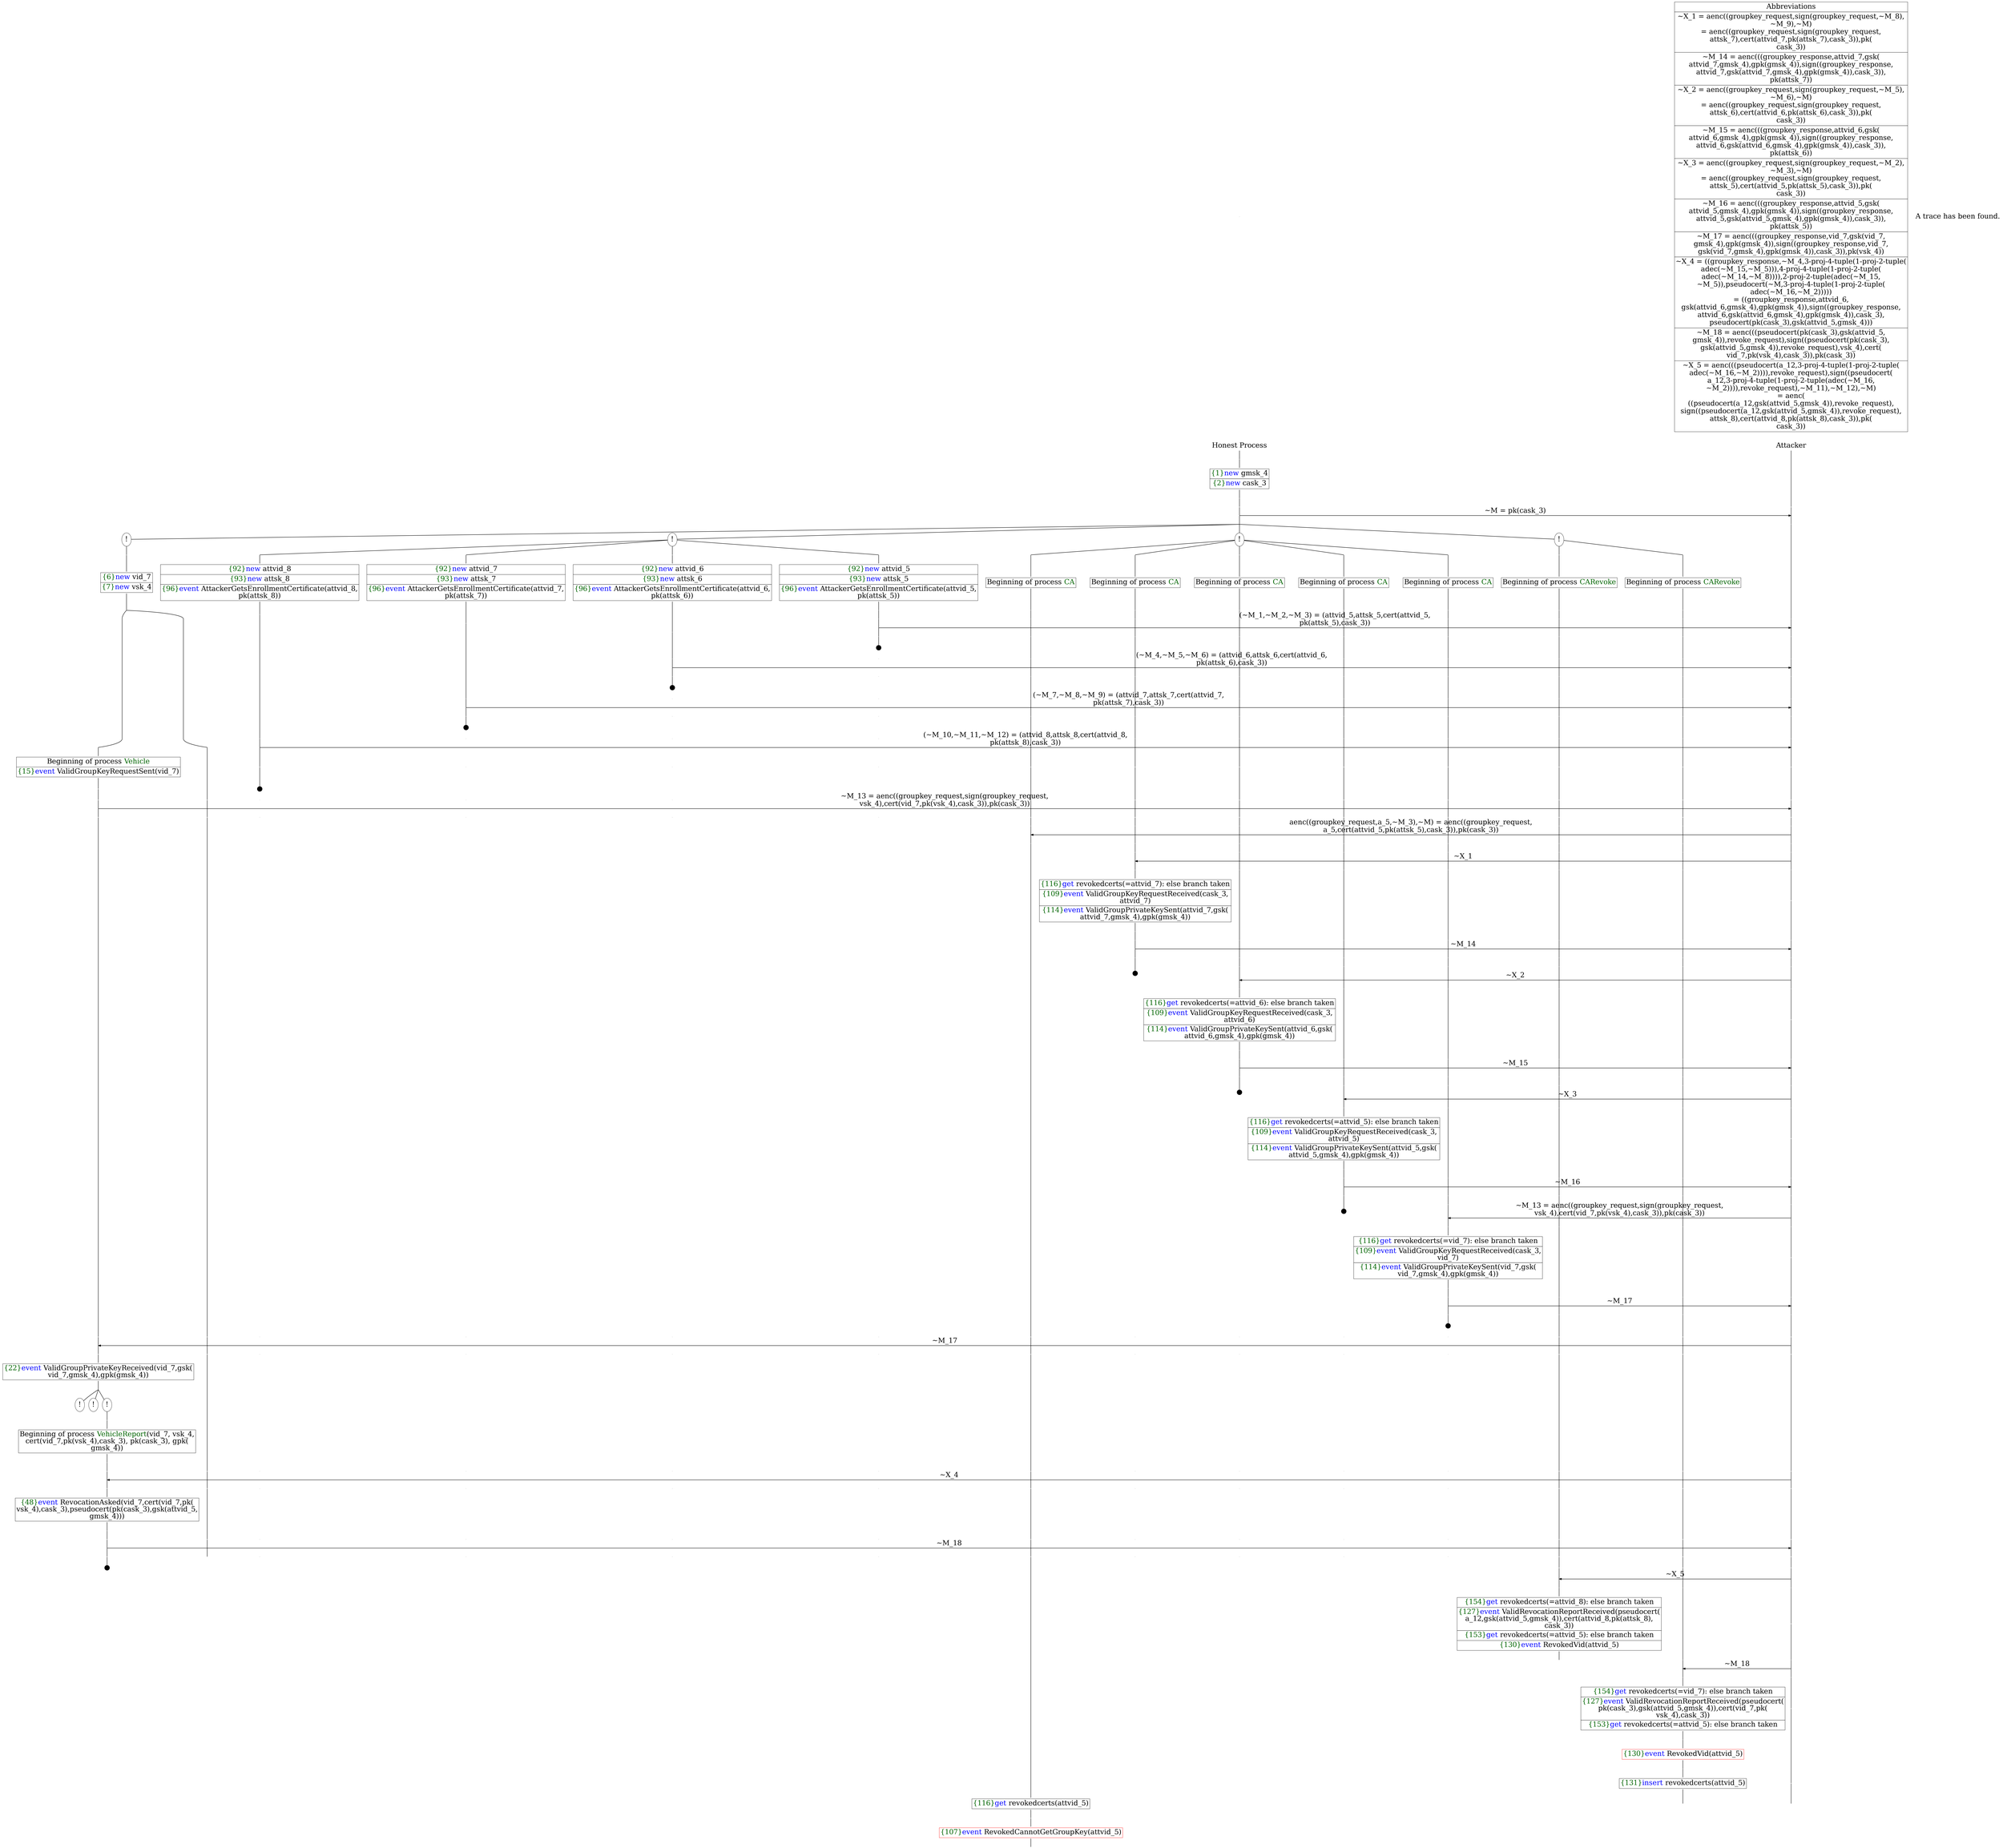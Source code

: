 digraph {
graph [ordering = out]
edge [arrowhead = none, penwidth = 1.6, fontsize = 30]
node [shape = point, width = 0, height = 0, fontsize = 30]
Trace<br/>
[label = <A trace has been found.<br/>
>, shape = plaintext]
P0__0 [label = "Honest Process", shape = plaintext]
P__0 [label = "Attacker", shape = plaintext]
Trace -> P0__0 [label = "", style = invisible, weight = 100]{rank = same; P0__0 P__0}
P0__0 -> P0__1 [label = <>, weight = 100]
P0__1 -> P0__2 [label = <>, weight = 100]
P0__2 [shape = plaintext, label = <<TABLE BORDER="0" CELLBORDER="1" CELLSPACING="0" CELLPADDING="4"> <TR><TD><FONT COLOR="darkgreen">{1}</FONT><FONT COLOR="blue">new </FONT>gmsk_4</TD></TR><TR><TD><FONT COLOR="darkgreen">{2}</FONT><FONT COLOR="blue">new </FONT>cask_3</TD></TR></TABLE>>]
P0__2 -> P0__3 [label = <>, weight = 100]
P0__3 -> P0__4 [label = <>, weight = 100]
P__0 -> P__1 [label = <>, weight = 100]
{rank = same; P__1 P0__4}
P0__4 -> P0__5 [label = <>, weight = 100]
P__1 -> P__2 [label = <>, weight = 100]
{rank = same; P__2 P0__5}
P0__5 -> P__2 [label = <~M = pk(cask_3)>, arrowhead = normal]
P0__5 -> P0__6 [label = <>, weight = 100]
P__2 -> P__3 [label = <>, weight = 100]
{rank = same; P__3 P0__6}
/*RPar */
P0__6 -> P0_3__6 [label = <>]
P0__6 -> P0_2__6 [label = <>]
P0__6 -> P0_1__6 [label = <>]
P0__6 -> P0_0__6 [label = <>]
P0__6 [label = "", fixedsize = false, width = 0, height = 0, shape = none]
{rank = same; P0_0__6 P0_1__6 P0_2__6 P0_3__6}
P0_0__6 [label = "!", shape = ellipse]
{rank = same; P0_0_1__6 P0_0_0__6}
P0_0_1__6 [label = "", fixedsize = false, width = 0, height = 0, shape = none]
P0_0__6 -> P0_0_1__6 [label = <>]
P0_0_0__6 [label = "", fixedsize = false, width = 0, height = 0, shape = none]
P0_0__6 -> P0_0_0__6 [label = <>]
P0_0_0__6 -> P0_0_0__7 [label = <>, weight = 100]
P0_0_0__7 [shape = plaintext, label = <<TABLE BORDER="0" CELLBORDER="1" CELLSPACING="0" CELLPADDING="4"> <TR><TD>Beginning of process <FONT COLOR="darkgreen">CARevoke</FONT></TD></TR></TABLE>>]
P0_0_0__7 -> P0_0_0__8 [label = <>, weight = 100]
P0_0_1__6 -> P0_0_1__7 [label = <>, weight = 100]
P0_0_1__7 [shape = plaintext, label = <<TABLE BORDER="0" CELLBORDER="1" CELLSPACING="0" CELLPADDING="4"> <TR><TD>Beginning of process <FONT COLOR="darkgreen">CARevoke</FONT></TD></TR></TABLE>>]
P0_0_1__7 -> P0_0_1__8 [label = <>, weight = 100]
P0_1__6 [label = "!", shape = ellipse]
{rank = same; P0_1_4__6 P0_1_3__6 P0_1_2__6 P0_1_1__6 P0_1_0__6}
P0_1_4__6 [label = "", fixedsize = false, width = 0, height = 0, shape = none]
P0_1__6 -> P0_1_4__6 [label = <>]
P0_1_3__6 [label = "", fixedsize = false, width = 0, height = 0, shape = none]
P0_1__6 -> P0_1_3__6 [label = <>]
P0_1_2__6 [label = "", fixedsize = false, width = 0, height = 0, shape = none]
P0_1__6 -> P0_1_2__6 [label = <>]
P0_1_1__6 [label = "", fixedsize = false, width = 0, height = 0, shape = none]
P0_1__6 -> P0_1_1__6 [label = <>]
P0_1_0__6 [label = "", fixedsize = false, width = 0, height = 0, shape = none]
P0_1__6 -> P0_1_0__6 [label = <>]
P0_1_0__6 -> P0_1_0__7 [label = <>, weight = 100]
P0_1_0__7 [shape = plaintext, label = <<TABLE BORDER="0" CELLBORDER="1" CELLSPACING="0" CELLPADDING="4"> <TR><TD>Beginning of process <FONT COLOR="darkgreen">CA</FONT></TD></TR></TABLE>>]
P0_1_0__7 -> P0_1_0__8 [label = <>, weight = 100]
P0_1_1__6 -> P0_1_1__7 [label = <>, weight = 100]
P0_1_1__7 [shape = plaintext, label = <<TABLE BORDER="0" CELLBORDER="1" CELLSPACING="0" CELLPADDING="4"> <TR><TD>Beginning of process <FONT COLOR="darkgreen">CA</FONT></TD></TR></TABLE>>]
P0_1_1__7 -> P0_1_1__8 [label = <>, weight = 100]
P0_1_2__6 -> P0_1_2__7 [label = <>, weight = 100]
P0_1_2__7 [shape = plaintext, label = <<TABLE BORDER="0" CELLBORDER="1" CELLSPACING="0" CELLPADDING="4"> <TR><TD>Beginning of process <FONT COLOR="darkgreen">CA</FONT></TD></TR></TABLE>>]
P0_1_2__7 -> P0_1_2__8 [label = <>, weight = 100]
P0_1_3__6 -> P0_1_3__7 [label = <>, weight = 100]
P0_1_3__7 [shape = plaintext, label = <<TABLE BORDER="0" CELLBORDER="1" CELLSPACING="0" CELLPADDING="4"> <TR><TD>Beginning of process <FONT COLOR="darkgreen">CA</FONT></TD></TR></TABLE>>]
P0_1_3__7 -> P0_1_3__8 [label = <>, weight = 100]
P0_1_4__6 -> P0_1_4__7 [label = <>, weight = 100]
P0_1_4__7 [shape = plaintext, label = <<TABLE BORDER="0" CELLBORDER="1" CELLSPACING="0" CELLPADDING="4"> <TR><TD>Beginning of process <FONT COLOR="darkgreen">CA</FONT></TD></TR></TABLE>>]
P0_1_4__7 -> P0_1_4__8 [label = <>, weight = 100]
P0_2__6 [label = "!", shape = ellipse]
{rank = same; P0_2_3__6 P0_2_2__6 P0_2_1__6 P0_2_0__6}
P0_2_3__6 [label = "", fixedsize = false, width = 0, height = 0, shape = none]
P0_2__6 -> P0_2_3__6 [label = <>]
P0_2_2__6 [label = "", fixedsize = false, width = 0, height = 0, shape = none]
P0_2__6 -> P0_2_2__6 [label = <>]
P0_2_1__6 [label = "", fixedsize = false, width = 0, height = 0, shape = none]
P0_2__6 -> P0_2_1__6 [label = <>]
P0_2_0__6 [label = "", fixedsize = false, width = 0, height = 0, shape = none]
P0_2__6 -> P0_2_0__6 [label = <>]
P0_2_0__6 -> P0_2_0__7 [label = <>, weight = 100]
P0_2_0__7 [shape = plaintext, label = <<TABLE BORDER="0" CELLBORDER="1" CELLSPACING="0" CELLPADDING="4"> <TR><TD><FONT COLOR="darkgreen">{92}</FONT><FONT COLOR="blue">new </FONT>attvid_5</TD></TR><TR><TD><FONT COLOR="darkgreen">{93}</FONT><FONT COLOR="blue">new </FONT>attsk_5</TD></TR><TR><TD><FONT COLOR="darkgreen">{96}</FONT><FONT COLOR="blue">event</FONT> AttackerGetsEnrollmentCertificate(attvid_5,<br/>
pk(attsk_5))</TD></TR></TABLE>>]
P0_2_0__7 -> P0_2_0__8 [label = <>, weight = 100]
P0_2_0__8 -> P0_2_0__9 [label = <>, weight = 100]
P0_1_4__8 -> P0_1_4__9 [label = <>, weight = 100]
P0_1_3__8 -> P0_1_3__9 [label = <>, weight = 100]
P0_1_2__8 -> P0_1_2__9 [label = <>, weight = 100]
P0_1_1__8 -> P0_1_1__9 [label = <>, weight = 100]
P0_1_0__8 -> P0_1_0__9 [label = <>, weight = 100]
P0_0_1__8 -> P0_0_1__9 [label = <>, weight = 100]
P0_0_0__8 -> P0_0_0__9 [label = <>, weight = 100]
P__3 -> P__4 [label = <>, weight = 100]
{rank = same; P__4 P0_0_0__9 P0_0_1__9 P0_1_0__9 P0_1_1__9 P0_1_2__9 P0_1_3__9 P0_1_4__9 P0_2_0__9}
P0_2_0__9 -> P0_2_0__10 [label = <>, weight = 100]
P__4 -> P__5 [label = <>, weight = 100]
{rank = same; P__5 P0_2_0__10}
P0_2_0__10 -> P__5 [label = <(~M_1,~M_2,~M_3) = (attvid_5,attsk_5,cert(attvid_5,<br/>
pk(attsk_5),cask_3))>, arrowhead = normal]
P0_2_0__10 -> P0_2_0__11 [label = <>, weight = 100]
P0_1_4__9 -> P0_1_4__10 [label = <>, weight = 100]
P0_1_3__9 -> P0_1_3__10 [label = <>, weight = 100]
P0_1_2__9 -> P0_1_2__10 [label = <>, weight = 100]
P0_1_1__9 -> P0_1_1__10 [label = <>, weight = 100]
P0_1_0__9 -> P0_1_0__10 [label = <>, weight = 100]
P0_0_1__9 -> P0_0_1__10 [label = <>, weight = 100]
P0_0_0__9 -> P0_0_0__10 [label = <>, weight = 100]
P__5 -> P__6 [label = <>, weight = 100]
{rank = same; P__6 P0_0_0__10 P0_0_1__10 P0_1_0__10 P0_1_1__10 P0_1_2__10 P0_1_3__10 P0_1_4__10 P0_2_0__11}
P0_2_0__12 [label = "", width = 0.3, height = 0.3]
P0_2_0__11 -> P0_2_0__12 [label = <>, weight = 100]
P0_2_1__6 -> P0_2_1__7 [label = <>, weight = 100]
P0_2_1__7 [shape = plaintext, label = <<TABLE BORDER="0" CELLBORDER="1" CELLSPACING="0" CELLPADDING="4"> <TR><TD><FONT COLOR="darkgreen">{92}</FONT><FONT COLOR="blue">new </FONT>attvid_6</TD></TR><TR><TD><FONT COLOR="darkgreen">{93}</FONT><FONT COLOR="blue">new </FONT>attsk_6</TD></TR><TR><TD><FONT COLOR="darkgreen">{96}</FONT><FONT COLOR="blue">event</FONT> AttackerGetsEnrollmentCertificate(attvid_6,<br/>
pk(attsk_6))</TD></TR></TABLE>>]
P0_2_1__7 -> P0_2_1__8 [label = <>, weight = 100]
P0_2_1__8 -> P0_2_1__9 [label = <>, weight = 100]
P0_2_0__13 [label = "", style = invisible]
P0_2_0__12 -> P0_2_0__13 [label = <>, weight = 100, style = invisible]
P0_1_4__10 -> P0_1_4__11 [label = <>, weight = 100]
P0_1_3__10 -> P0_1_3__11 [label = <>, weight = 100]
P0_1_2__10 -> P0_1_2__11 [label = <>, weight = 100]
P0_1_1__10 -> P0_1_1__11 [label = <>, weight = 100]
P0_1_0__10 -> P0_1_0__11 [label = <>, weight = 100]
P0_0_1__10 -> P0_0_1__11 [label = <>, weight = 100]
P0_0_0__10 -> P0_0_0__11 [label = <>, weight = 100]
P__6 -> P__7 [label = <>, weight = 100]
{rank = same; P__7 P0_0_0__11 P0_0_1__11 P0_1_0__11 P0_1_1__11 P0_1_2__11 P0_1_3__11 P0_1_4__11 P0_2_0__13 P0_2_1__9}
P0_2_1__9 -> P0_2_1__10 [label = <>, weight = 100]
P__7 -> P__8 [label = <>, weight = 100]
{rank = same; P__8 P0_2_1__10}
P0_2_1__10 -> P__8 [label = <(~M_4,~M_5,~M_6) = (attvid_6,attsk_6,cert(attvid_6,<br/>
pk(attsk_6),cask_3))>, arrowhead = normal]
P0_2_1__10 -> P0_2_1__11 [label = <>, weight = 100]
P0_2_0__14 [label = "", style = invisible]
P0_2_0__13 -> P0_2_0__14 [label = <>, weight = 100, style = invisible]
P0_1_4__11 -> P0_1_4__12 [label = <>, weight = 100]
P0_1_3__11 -> P0_1_3__12 [label = <>, weight = 100]
P0_1_2__11 -> P0_1_2__12 [label = <>, weight = 100]
P0_1_1__11 -> P0_1_1__12 [label = <>, weight = 100]
P0_1_0__11 -> P0_1_0__12 [label = <>, weight = 100]
P0_0_1__11 -> P0_0_1__12 [label = <>, weight = 100]
P0_0_0__11 -> P0_0_0__12 [label = <>, weight = 100]
P__8 -> P__9 [label = <>, weight = 100]
{rank = same; P__9 P0_0_0__12 P0_0_1__12 P0_1_0__12 P0_1_1__12 P0_1_2__12 P0_1_3__12 P0_1_4__12 P0_2_0__14 P0_2_1__11}
P0_2_1__12 [label = "", width = 0.3, height = 0.3]
P0_2_1__11 -> P0_2_1__12 [label = <>, weight = 100]
P0_2_2__6 -> P0_2_2__7 [label = <>, weight = 100]
P0_2_2__7 [shape = plaintext, label = <<TABLE BORDER="0" CELLBORDER="1" CELLSPACING="0" CELLPADDING="4"> <TR><TD><FONT COLOR="darkgreen">{92}</FONT><FONT COLOR="blue">new </FONT>attvid_7</TD></TR><TR><TD><FONT COLOR="darkgreen">{93}</FONT><FONT COLOR="blue">new </FONT>attsk_7</TD></TR><TR><TD><FONT COLOR="darkgreen">{96}</FONT><FONT COLOR="blue">event</FONT> AttackerGetsEnrollmentCertificate(attvid_7,<br/>
pk(attsk_7))</TD></TR></TABLE>>]
P0_2_2__7 -> P0_2_2__8 [label = <>, weight = 100]
P0_2_2__8 -> P0_2_2__9 [label = <>, weight = 100]
P0_2_1__13 [label = "", style = invisible]
P0_2_1__12 -> P0_2_1__13 [label = <>, weight = 100, style = invisible]
P0_2_0__15 [label = "", style = invisible]
P0_2_0__14 -> P0_2_0__15 [label = <>, weight = 100, style = invisible]
P0_1_4__12 -> P0_1_4__13 [label = <>, weight = 100]
P0_1_3__12 -> P0_1_3__13 [label = <>, weight = 100]
P0_1_2__12 -> P0_1_2__13 [label = <>, weight = 100]
P0_1_1__12 -> P0_1_1__13 [label = <>, weight = 100]
P0_1_0__12 -> P0_1_0__13 [label = <>, weight = 100]
P0_0_1__12 -> P0_0_1__13 [label = <>, weight = 100]
P0_0_0__12 -> P0_0_0__13 [label = <>, weight = 100]
P__9 -> P__10 [label = <>, weight = 100]
{rank = same; P__10 P0_0_0__13 P0_0_1__13 P0_1_0__13 P0_1_1__13 P0_1_2__13 P0_1_3__13 P0_1_4__13 P0_2_0__15 P0_2_1__13 P0_2_2__9}
P0_2_2__9 -> P0_2_2__10 [label = <>, weight = 100]
P__10 -> P__11 [label = <>, weight = 100]
{rank = same; P__11 P0_2_2__10}
P0_2_2__10 -> P__11 [label = <(~M_7,~M_8,~M_9) = (attvid_7,attsk_7,cert(attvid_7,<br/>
pk(attsk_7),cask_3))>, arrowhead = normal]
P0_2_2__10 -> P0_2_2__11 [label = <>, weight = 100]
P0_2_1__14 [label = "", style = invisible]
P0_2_1__13 -> P0_2_1__14 [label = <>, weight = 100, style = invisible]
P0_2_0__16 [label = "", style = invisible]
P0_2_0__15 -> P0_2_0__16 [label = <>, weight = 100, style = invisible]
P0_1_4__13 -> P0_1_4__14 [label = <>, weight = 100]
P0_1_3__13 -> P0_1_3__14 [label = <>, weight = 100]
P0_1_2__13 -> P0_1_2__14 [label = <>, weight = 100]
P0_1_1__13 -> P0_1_1__14 [label = <>, weight = 100]
P0_1_0__13 -> P0_1_0__14 [label = <>, weight = 100]
P0_0_1__13 -> P0_0_1__14 [label = <>, weight = 100]
P0_0_0__13 -> P0_0_0__14 [label = <>, weight = 100]
P__11 -> P__12 [label = <>, weight = 100]
{rank = same; P__12 P0_0_0__14 P0_0_1__14 P0_1_0__14 P0_1_1__14 P0_1_2__14 P0_1_3__14 P0_1_4__14 P0_2_0__16 P0_2_1__14 P0_2_2__11}
P0_2_2__12 [label = "", width = 0.3, height = 0.3]
P0_2_2__11 -> P0_2_2__12 [label = <>, weight = 100]
P0_2_3__6 -> P0_2_3__7 [label = <>, weight = 100]
P0_2_3__7 [shape = plaintext, label = <<TABLE BORDER="0" CELLBORDER="1" CELLSPACING="0" CELLPADDING="4"> <TR><TD><FONT COLOR="darkgreen">{92}</FONT><FONT COLOR="blue">new </FONT>attvid_8</TD></TR><TR><TD><FONT COLOR="darkgreen">{93}</FONT><FONT COLOR="blue">new </FONT>attsk_8</TD></TR><TR><TD><FONT COLOR="darkgreen">{96}</FONT><FONT COLOR="blue">event</FONT> AttackerGetsEnrollmentCertificate(attvid_8,<br/>
pk(attsk_8))</TD></TR></TABLE>>]
P0_2_3__7 -> P0_2_3__8 [label = <>, weight = 100]
P0_2_3__8 -> P0_2_3__9 [label = <>, weight = 100]
P0_2_2__13 [label = "", style = invisible]
P0_2_2__12 -> P0_2_2__13 [label = <>, weight = 100, style = invisible]
P0_2_1__15 [label = "", style = invisible]
P0_2_1__14 -> P0_2_1__15 [label = <>, weight = 100, style = invisible]
P0_2_0__17 [label = "", style = invisible]
P0_2_0__16 -> P0_2_0__17 [label = <>, weight = 100, style = invisible]
P0_1_4__14 -> P0_1_4__15 [label = <>, weight = 100]
P0_1_3__14 -> P0_1_3__15 [label = <>, weight = 100]
P0_1_2__14 -> P0_1_2__15 [label = <>, weight = 100]
P0_1_1__14 -> P0_1_1__15 [label = <>, weight = 100]
P0_1_0__14 -> P0_1_0__15 [label = <>, weight = 100]
P0_0_1__14 -> P0_0_1__15 [label = <>, weight = 100]
P0_0_0__14 -> P0_0_0__15 [label = <>, weight = 100]
P__12 -> P__13 [label = <>, weight = 100]
{rank = same; P__13 P0_0_0__15 P0_0_1__15 P0_1_0__15 P0_1_1__15 P0_1_2__15 P0_1_3__15 P0_1_4__15 P0_2_0__17 P0_2_1__15 P0_2_2__13 P0_2_3__9}
P0_2_3__9 -> P0_2_3__10 [label = <>, weight = 100]
P__13 -> P__14 [label = <>, weight = 100]
{rank = same; P__14 P0_2_3__10}
P0_2_3__10 -> P__14 [label = <(~M_10,~M_11,~M_12) = (attvid_8,attsk_8,cert(attvid_8,<br/>
pk(attsk_8),cask_3))>, arrowhead = normal]
P0_2_3__10 -> P0_2_3__11 [label = <>, weight = 100]
P0_2_2__14 [label = "", style = invisible]
P0_2_2__13 -> P0_2_2__14 [label = <>, weight = 100, style = invisible]
P0_2_1__16 [label = "", style = invisible]
P0_2_1__15 -> P0_2_1__16 [label = <>, weight = 100, style = invisible]
P0_2_0__18 [label = "", style = invisible]
P0_2_0__17 -> P0_2_0__18 [label = <>, weight = 100, style = invisible]
P0_1_4__15 -> P0_1_4__16 [label = <>, weight = 100]
P0_1_3__15 -> P0_1_3__16 [label = <>, weight = 100]
P0_1_2__15 -> P0_1_2__16 [label = <>, weight = 100]
P0_1_1__15 -> P0_1_1__16 [label = <>, weight = 100]
P0_1_0__15 -> P0_1_0__16 [label = <>, weight = 100]
P0_0_1__15 -> P0_0_1__16 [label = <>, weight = 100]
P0_0_0__15 -> P0_0_0__16 [label = <>, weight = 100]
P__14 -> P__15 [label = <>, weight = 100]
{rank = same; P__15 P0_0_0__16 P0_0_1__16 P0_1_0__16 P0_1_1__16 P0_1_2__16 P0_1_3__16 P0_1_4__16 P0_2_0__18 P0_2_1__16 P0_2_2__14 P0_2_3__11}
P0_2_3__12 [label = "", width = 0.3, height = 0.3]
P0_2_3__11 -> P0_2_3__12 [label = <>, weight = 100]
P0_3__6 [label = "!", shape = ellipse]
P0_3_0__6 [label = "", fixedsize = false, width = 0, height = 0, shape = none]
P0_3__6 -> P0_3_0__6 [label = <>, weight = 100]
P0_3_0__6 -> P0_3_0__7 [label = <>, weight = 100]
P0_3_0__7 [shape = plaintext, label = <<TABLE BORDER="0" CELLBORDER="1" CELLSPACING="0" CELLPADDING="4"> <TR><TD><FONT COLOR="darkgreen">{6}</FONT><FONT COLOR="blue">new </FONT>vid_7</TD></TR><TR><TD><FONT COLOR="darkgreen">{7}</FONT><FONT COLOR="blue">new </FONT>vsk_4</TD></TR></TABLE>>]
P0_3_0__7 -> P0_3_0__8 [label = <>, weight = 100]
/*RPar */
P0_3_0__8 -> P0_3_0_1__8 [label = <>]
P0_3_0__8 -> P0_3_0_0__8 [label = <>]
P0_3_0__8 [label = "", fixedsize = false, width = 0, height = 0, shape = none]
{rank = same; P0_3_0_0__8 P0_3_0_1__8}
P0_3_0_1__8 -> P0_3_0_1__9 [label = <>, weight = 100]
P0_3_0_1__9 [shape = plaintext, label = <<TABLE BORDER="0" CELLBORDER="1" CELLSPACING="0" CELLPADDING="4"> <TR><TD>Beginning of process <FONT COLOR="darkgreen">Vehicle</FONT></TD></TR><TR><TD><FONT COLOR="darkgreen">{15}</FONT><FONT COLOR="blue">event</FONT> ValidGroupKeyRequestSent(vid_7)</TD></TR></TABLE>>]
P0_3_0_1__9 -> P0_3_0_1__10 [label = <>, weight = 100]
P0_3_0_1__10 -> P0_3_0_1__11 [label = <>, weight = 100]
P0_3_0_0__8 -> P0_3_0_0__9 [label = <>, weight = 100]
P0_2_3__13 [label = "", style = invisible]
P0_2_3__12 -> P0_2_3__13 [label = <>, weight = 100, style = invisible]
P0_2_2__15 [label = "", style = invisible]
P0_2_2__14 -> P0_2_2__15 [label = <>, weight = 100, style = invisible]
P0_2_1__17 [label = "", style = invisible]
P0_2_1__16 -> P0_2_1__17 [label = <>, weight = 100, style = invisible]
P0_2_0__19 [label = "", style = invisible]
P0_2_0__18 -> P0_2_0__19 [label = <>, weight = 100, style = invisible]
P0_1_4__16 -> P0_1_4__17 [label = <>, weight = 100]
P0_1_3__16 -> P0_1_3__17 [label = <>, weight = 100]
P0_1_2__16 -> P0_1_2__17 [label = <>, weight = 100]
P0_1_1__16 -> P0_1_1__17 [label = <>, weight = 100]
P0_1_0__16 -> P0_1_0__17 [label = <>, weight = 100]
P0_0_1__16 -> P0_0_1__17 [label = <>, weight = 100]
P0_0_0__16 -> P0_0_0__17 [label = <>, weight = 100]
P__15 -> P__16 [label = <>, weight = 100]
{rank = same; P__16 P0_0_0__17 P0_0_1__17 P0_1_0__17 P0_1_1__17 P0_1_2__17 P0_1_3__17 P0_1_4__17 P0_2_0__19 P0_2_1__17 P0_2_2__15 P0_2_3__13 P0_3_0_0__9 P0_3_0_1__11}
P0_3_0_1__11 -> P0_3_0_1__12 [label = <>, weight = 100]
P__16 -> P__17 [label = <>, weight = 100]
{rank = same; P__17 P0_3_0_1__12}
P0_3_0_1__12 -> P__17 [label = <~M_13 = aenc((groupkey_request,sign(groupkey_request,<br/>
vsk_4),cert(vid_7,pk(vsk_4),cask_3)),pk(cask_3))>, arrowhead = normal]
P0_3_0_1__12 -> P0_3_0_1__13 [label = <>, weight = 100]
P0_3_0_0__9 -> P0_3_0_0__10 [label = <>, weight = 100]
P0_2_3__14 [label = "", style = invisible]
P0_2_3__13 -> P0_2_3__14 [label = <>, weight = 100, style = invisible]
P0_2_2__16 [label = "", style = invisible]
P0_2_2__15 -> P0_2_2__16 [label = <>, weight = 100, style = invisible]
P0_2_1__18 [label = "", style = invisible]
P0_2_1__17 -> P0_2_1__18 [label = <>, weight = 100, style = invisible]
P0_2_0__20 [label = "", style = invisible]
P0_2_0__19 -> P0_2_0__20 [label = <>, weight = 100, style = invisible]
P0_1_4__17 -> P0_1_4__18 [label = <>, weight = 100]
P0_1_3__17 -> P0_1_3__18 [label = <>, weight = 100]
P0_1_2__17 -> P0_1_2__18 [label = <>, weight = 100]
P0_1_1__17 -> P0_1_1__18 [label = <>, weight = 100]
P0_1_0__17 -> P0_1_0__18 [label = <>, weight = 100]
P0_0_1__17 -> P0_0_1__18 [label = <>, weight = 100]
P0_0_0__17 -> P0_0_0__18 [label = <>, weight = 100]
P__17 -> P__18 [label = <>, weight = 100]
{rank = same; P__18 P0_0_0__18 P0_0_1__18 P0_1_0__18 P0_1_1__18 P0_1_2__18 P0_1_3__18 P0_1_4__18 P0_2_0__20 P0_2_1__18 P0_2_2__16 P0_2_3__14 P0_3_0_0__10 P0_3_0_1__13}
P0_1_4__18 -> P0_1_4__19 [label = <>, weight = 100]
P0_1_3__18 -> P0_1_3__19 [label = <>, weight = 100]
P0_1_2__18 -> P0_1_2__19 [label = <>, weight = 100]
P0_1_1__18 -> P0_1_1__19 [label = <>, weight = 100]
P0_1_0__18 -> P0_1_0__19 [label = <>, weight = 100]
P0_0_1__18 -> P0_0_1__19 [label = <>, weight = 100]
P0_0_0__18 -> P0_0_0__19 [label = <>, weight = 100]
P__18 -> P__19 [label = <>, weight = 100]
{rank = same; P__19 P0_0_0__19 P0_0_1__19 P0_1_0__19 P0_1_1__19 P0_1_2__19 P0_1_3__19 P0_1_4__19}
P0_1_4__19 -> P0_1_4__20 [label = <>, weight = 100]
P__19 -> P__20 [label = <>, weight = 100]
{rank = same; P__20 P0_1_4__20}
P0_1_4__20 -> P__20 [label = <aenc((groupkey_request,a_5,~M_3),~M) = aenc((groupkey_request,<br/>
a_5,cert(attvid_5,pk(attsk_5),cask_3)),pk(cask_3))>, dir = back, arrowhead = normal]
P0_1_4__20 -> P0_1_4__21 [label = <>, weight = 100]
P0_1_3__19 -> P0_1_3__20 [label = <>, weight = 100]
P0_1_2__19 -> P0_1_2__20 [label = <>, weight = 100]
P0_1_1__19 -> P0_1_1__20 [label = <>, weight = 100]
P0_1_0__19 -> P0_1_0__20 [label = <>, weight = 100]
P0_0_1__19 -> P0_0_1__20 [label = <>, weight = 100]
P0_0_0__19 -> P0_0_0__20 [label = <>, weight = 100]
P__20 -> P__21 [label = <>, weight = 100]
{rank = same; P__21 P0_0_0__20 P0_0_1__20 P0_1_0__20 P0_1_1__20 P0_1_2__20 P0_1_3__20 P0_1_4__21}
P0_1_3__20 -> P0_1_3__21 [label = <>, weight = 100]
P0_1_2__20 -> P0_1_2__21 [label = <>, weight = 100]
P0_1_1__20 -> P0_1_1__21 [label = <>, weight = 100]
P0_1_0__20 -> P0_1_0__21 [label = <>, weight = 100]
P0_0_1__20 -> P0_0_1__21 [label = <>, weight = 100]
P0_0_0__20 -> P0_0_0__21 [label = <>, weight = 100]
P__21 -> P__22 [label = <>, weight = 100]
{rank = same; P__22 P0_0_0__21 P0_0_1__21 P0_1_0__21 P0_1_1__21 P0_1_2__21 P0_1_3__21}
P0_1_3__21 -> P0_1_3__22 [label = <>, weight = 100]
P__22 -> P__23 [label = <>, weight = 100]
{rank = same; P__23 P0_1_3__22}
P0_1_3__22 -> P__23 [label = <~X_1>, dir = back, arrowhead = normal]
P0_1_3__22 -> P0_1_3__23 [label = <>, weight = 100]
P0_1_2__21 -> P0_1_2__22 [label = <>, weight = 100]
P0_1_1__21 -> P0_1_1__22 [label = <>, weight = 100]
P0_1_0__21 -> P0_1_0__22 [label = <>, weight = 100]
P0_0_1__21 -> P0_0_1__22 [label = <>, weight = 100]
P0_0_0__21 -> P0_0_0__22 [label = <>, weight = 100]
P__23 -> P__24 [label = <>, weight = 100]
{rank = same; P__24 P0_0_0__22 P0_0_1__22 P0_1_0__22 P0_1_1__22 P0_1_2__22 P0_1_3__23}
P0_1_3__23 -> P0_1_3__24 [label = <>, weight = 100]
P0_1_3__24 [shape = plaintext, label = <<TABLE BORDER="0" CELLBORDER="1" CELLSPACING="0" CELLPADDING="4"> <TR><TD><FONT COLOR="darkgreen">{116}</FONT><FONT COLOR="blue">get</FONT> revokedcerts(=attvid_7): else branch taken<br/>
</TD></TR><TR><TD><FONT COLOR="darkgreen">{109}</FONT><FONT COLOR="blue">event</FONT> ValidGroupKeyRequestReceived(cask_3,<br/>
attvid_7)</TD></TR><TR><TD><FONT COLOR="darkgreen">{114}</FONT><FONT COLOR="blue">event</FONT> ValidGroupPrivateKeySent(attvid_7,gsk(<br/>
attvid_7,gmsk_4),gpk(gmsk_4))</TD></TR></TABLE>>]
P0_1_3__24 -> P0_1_3__25 [label = <>, weight = 100]
P__24 -> P__25 [label = <>, weight = 100]
{rank = same; P__25 P0_1_3__24}
P0_1_3__25 -> P0_1_3__26 [label = <>, weight = 100]
P0_1_2__22 -> P0_1_2__23 [label = <>, weight = 100]
P0_1_1__22 -> P0_1_1__23 [label = <>, weight = 100]
P0_1_0__22 -> P0_1_0__23 [label = <>, weight = 100]
P0_0_1__22 -> P0_0_1__23 [label = <>, weight = 100]
P0_0_0__22 -> P0_0_0__23 [label = <>, weight = 100]
P__25 -> P__26 [label = <>, weight = 100]
{rank = same; P__26 P0_0_0__23 P0_0_1__23 P0_1_0__23 P0_1_1__23 P0_1_2__23 P0_1_3__26}
P0_1_3__26 -> P0_1_3__27 [label = <>, weight = 100]
P__26 -> P__27 [label = <>, weight = 100]
{rank = same; P__27 P0_1_3__27}
P0_1_3__27 -> P__27 [label = <~M_14>, arrowhead = normal]
P0_1_3__27 -> P0_1_3__28 [label = <>, weight = 100]
P0_1_2__23 -> P0_1_2__24 [label = <>, weight = 100]
P0_1_1__23 -> P0_1_1__24 [label = <>, weight = 100]
P0_1_0__23 -> P0_1_0__24 [label = <>, weight = 100]
P0_0_1__23 -> P0_0_1__24 [label = <>, weight = 100]
P0_0_0__23 -> P0_0_0__24 [label = <>, weight = 100]
P__27 -> P__28 [label = <>, weight = 100]
{rank = same; P__28 P0_0_0__24 P0_0_1__24 P0_1_0__24 P0_1_1__24 P0_1_2__24 P0_1_3__28}
P0_1_3__29 [label = "", width = 0.3, height = 0.3]
P0_1_3__28 -> P0_1_3__29 [label = <>, weight = 100]
P0_1_2__24 -> P0_1_2__25 [label = <>, weight = 100]
P0_1_1__24 -> P0_1_1__25 [label = <>, weight = 100]
P0_1_0__24 -> P0_1_0__25 [label = <>, weight = 100]
P0_0_1__24 -> P0_0_1__25 [label = <>, weight = 100]
P0_0_0__24 -> P0_0_0__25 [label = <>, weight = 100]
P__28 -> P__29 [label = <>, weight = 100]
{rank = same; P__29 P0_0_0__25 P0_0_1__25 P0_1_0__25 P0_1_1__25 P0_1_2__25}
P0_1_2__25 -> P0_1_2__26 [label = <>, weight = 100]
P__29 -> P__30 [label = <>, weight = 100]
{rank = same; P__30 P0_1_2__26}
P0_1_2__26 -> P__30 [label = <~X_2>, dir = back, arrowhead = normal]
P0_1_2__26 -> P0_1_2__27 [label = <>, weight = 100]
P0_1_1__25 -> P0_1_1__26 [label = <>, weight = 100]
P0_1_0__25 -> P0_1_0__26 [label = <>, weight = 100]
P0_0_1__25 -> P0_0_1__26 [label = <>, weight = 100]
P0_0_0__25 -> P0_0_0__26 [label = <>, weight = 100]
P__30 -> P__31 [label = <>, weight = 100]
{rank = same; P__31 P0_0_0__26 P0_0_1__26 P0_1_0__26 P0_1_1__26 P0_1_2__27}
P0_1_2__27 -> P0_1_2__28 [label = <>, weight = 100]
P0_1_2__28 [shape = plaintext, label = <<TABLE BORDER="0" CELLBORDER="1" CELLSPACING="0" CELLPADDING="4"> <TR><TD><FONT COLOR="darkgreen">{116}</FONT><FONT COLOR="blue">get</FONT> revokedcerts(=attvid_6): else branch taken<br/>
</TD></TR><TR><TD><FONT COLOR="darkgreen">{109}</FONT><FONT COLOR="blue">event</FONT> ValidGroupKeyRequestReceived(cask_3,<br/>
attvid_6)</TD></TR><TR><TD><FONT COLOR="darkgreen">{114}</FONT><FONT COLOR="blue">event</FONT> ValidGroupPrivateKeySent(attvid_6,gsk(<br/>
attvid_6,gmsk_4),gpk(gmsk_4))</TD></TR></TABLE>>]
P0_1_2__28 -> P0_1_2__29 [label = <>, weight = 100]
P__31 -> P__32 [label = <>, weight = 100]
{rank = same; P__32 P0_1_2__28}
P0_1_2__29 -> P0_1_2__30 [label = <>, weight = 100]
P0_1_1__26 -> P0_1_1__27 [label = <>, weight = 100]
P0_1_0__26 -> P0_1_0__27 [label = <>, weight = 100]
P0_0_1__26 -> P0_0_1__27 [label = <>, weight = 100]
P0_0_0__26 -> P0_0_0__27 [label = <>, weight = 100]
P__32 -> P__33 [label = <>, weight = 100]
{rank = same; P__33 P0_0_0__27 P0_0_1__27 P0_1_0__27 P0_1_1__27 P0_1_2__30}
P0_1_2__30 -> P0_1_2__31 [label = <>, weight = 100]
P__33 -> P__34 [label = <>, weight = 100]
{rank = same; P__34 P0_1_2__31}
P0_1_2__31 -> P__34 [label = <~M_15>, arrowhead = normal]
P0_1_2__31 -> P0_1_2__32 [label = <>, weight = 100]
P0_1_1__27 -> P0_1_1__28 [label = <>, weight = 100]
P0_1_0__27 -> P0_1_0__28 [label = <>, weight = 100]
P0_0_1__27 -> P0_0_1__28 [label = <>, weight = 100]
P0_0_0__27 -> P0_0_0__28 [label = <>, weight = 100]
P__34 -> P__35 [label = <>, weight = 100]
{rank = same; P__35 P0_0_0__28 P0_0_1__28 P0_1_0__28 P0_1_1__28 P0_1_2__32}
P0_1_2__33 [label = "", width = 0.3, height = 0.3]
P0_1_2__32 -> P0_1_2__33 [label = <>, weight = 100]
P0_1_1__28 -> P0_1_1__29 [label = <>, weight = 100]
P0_1_0__28 -> P0_1_0__29 [label = <>, weight = 100]
P0_0_1__28 -> P0_0_1__29 [label = <>, weight = 100]
P0_0_0__28 -> P0_0_0__29 [label = <>, weight = 100]
P__35 -> P__36 [label = <>, weight = 100]
{rank = same; P__36 P0_0_0__29 P0_0_1__29 P0_1_0__29 P0_1_1__29}
P0_1_1__29 -> P0_1_1__30 [label = <>, weight = 100]
P__36 -> P__37 [label = <>, weight = 100]
{rank = same; P__37 P0_1_1__30}
P0_1_1__30 -> P__37 [label = <~X_3>, dir = back, arrowhead = normal]
P0_1_1__30 -> P0_1_1__31 [label = <>, weight = 100]
P0_1_0__29 -> P0_1_0__30 [label = <>, weight = 100]
P0_0_1__29 -> P0_0_1__30 [label = <>, weight = 100]
P0_0_0__29 -> P0_0_0__30 [label = <>, weight = 100]
P__37 -> P__38 [label = <>, weight = 100]
{rank = same; P__38 P0_0_0__30 P0_0_1__30 P0_1_0__30 P0_1_1__31}
P0_1_1__31 -> P0_1_1__32 [label = <>, weight = 100]
P0_1_1__32 [shape = plaintext, label = <<TABLE BORDER="0" CELLBORDER="1" CELLSPACING="0" CELLPADDING="4"> <TR><TD><FONT COLOR="darkgreen">{116}</FONT><FONT COLOR="blue">get</FONT> revokedcerts(=attvid_5): else branch taken<br/>
</TD></TR><TR><TD><FONT COLOR="darkgreen">{109}</FONT><FONT COLOR="blue">event</FONT> ValidGroupKeyRequestReceived(cask_3,<br/>
attvid_5)</TD></TR><TR><TD><FONT COLOR="darkgreen">{114}</FONT><FONT COLOR="blue">event</FONT> ValidGroupPrivateKeySent(attvid_5,gsk(<br/>
attvid_5,gmsk_4),gpk(gmsk_4))</TD></TR></TABLE>>]
P0_1_1__32 -> P0_1_1__33 [label = <>, weight = 100]
P__38 -> P__39 [label = <>, weight = 100]
{rank = same; P__39 P0_1_1__32}
P0_1_1__33 -> P0_1_1__34 [label = <>, weight = 100]
P0_1_0__30 -> P0_1_0__31 [label = <>, weight = 100]
P0_0_1__30 -> P0_0_1__31 [label = <>, weight = 100]
P0_0_0__30 -> P0_0_0__31 [label = <>, weight = 100]
P__39 -> P__40 [label = <>, weight = 100]
{rank = same; P__40 P0_0_0__31 P0_0_1__31 P0_1_0__31 P0_1_1__34}
P0_1_1__34 -> P0_1_1__35 [label = <>, weight = 100]
P__40 -> P__41 [label = <>, weight = 100]
{rank = same; P__41 P0_1_1__35}
P0_1_1__35 -> P__41 [label = <~M_16>, arrowhead = normal]
P0_1_1__35 -> P0_1_1__36 [label = <>, weight = 100]
P0_1_0__31 -> P0_1_0__32 [label = <>, weight = 100]
P0_0_1__31 -> P0_0_1__32 [label = <>, weight = 100]
P0_0_0__31 -> P0_0_0__32 [label = <>, weight = 100]
P__41 -> P__42 [label = <>, weight = 100]
{rank = same; P__42 P0_0_0__32 P0_0_1__32 P0_1_0__32 P0_1_1__36}
P0_1_1__37 [label = "", width = 0.3, height = 0.3]
P0_1_1__36 -> P0_1_1__37 [label = <>, weight = 100]
P0_1_0__32 -> P0_1_0__33 [label = <>, weight = 100]
P0_0_1__32 -> P0_0_1__33 [label = <>, weight = 100]
P0_0_0__32 -> P0_0_0__33 [label = <>, weight = 100]
P__42 -> P__43 [label = <>, weight = 100]
{rank = same; P__43 P0_0_0__33 P0_0_1__33 P0_1_0__33}
P0_1_0__33 -> P0_1_0__34 [label = <>, weight = 100]
P__43 -> P__44 [label = <>, weight = 100]
{rank = same; P__44 P0_1_0__34}
P0_1_0__34 -> P__44 [label = <~M_13 = aenc((groupkey_request,sign(groupkey_request,<br/>
vsk_4),cert(vid_7,pk(vsk_4),cask_3)),pk(cask_3))>, dir = back, arrowhead = normal]
P0_1_0__34 -> P0_1_0__35 [label = <>, weight = 100]
P0_0_1__33 -> P0_0_1__34 [label = <>, weight = 100]
P0_0_0__33 -> P0_0_0__34 [label = <>, weight = 100]
P__44 -> P__45 [label = <>, weight = 100]
{rank = same; P__45 P0_0_0__34 P0_0_1__34 P0_1_0__35}
P0_1_0__35 -> P0_1_0__36 [label = <>, weight = 100]
P0_1_0__36 [shape = plaintext, label = <<TABLE BORDER="0" CELLBORDER="1" CELLSPACING="0" CELLPADDING="4"> <TR><TD><FONT COLOR="darkgreen">{116}</FONT><FONT COLOR="blue">get</FONT> revokedcerts(=vid_7): else branch taken<br/>
</TD></TR><TR><TD><FONT COLOR="darkgreen">{109}</FONT><FONT COLOR="blue">event</FONT> ValidGroupKeyRequestReceived(cask_3,<br/>
vid_7)</TD></TR><TR><TD><FONT COLOR="darkgreen">{114}</FONT><FONT COLOR="blue">event</FONT> ValidGroupPrivateKeySent(vid_7,gsk(<br/>
vid_7,gmsk_4),gpk(gmsk_4))</TD></TR></TABLE>>]
P0_1_0__36 -> P0_1_0__37 [label = <>, weight = 100]
P__45 -> P__46 [label = <>, weight = 100]
{rank = same; P__46 P0_1_0__36}
P0_1_0__37 -> P0_1_0__38 [label = <>, weight = 100]
P0_0_1__34 -> P0_0_1__35 [label = <>, weight = 100]
P0_0_0__34 -> P0_0_0__35 [label = <>, weight = 100]
P__46 -> P__47 [label = <>, weight = 100]
{rank = same; P__47 P0_0_0__35 P0_0_1__35 P0_1_0__38}
P0_1_0__38 -> P0_1_0__39 [label = <>, weight = 100]
P__47 -> P__48 [label = <>, weight = 100]
{rank = same; P__48 P0_1_0__39}
P0_1_0__39 -> P__48 [label = <~M_17>, arrowhead = normal]
P0_1_0__39 -> P0_1_0__40 [label = <>, weight = 100]
P0_0_1__35 -> P0_0_1__36 [label = <>, weight = 100]
P0_0_0__35 -> P0_0_0__36 [label = <>, weight = 100]
P__48 -> P__49 [label = <>, weight = 100]
{rank = same; P__49 P0_0_0__36 P0_0_1__36 P0_1_0__40}
P0_1_0__41 [label = "", width = 0.3, height = 0.3]
P0_1_0__40 -> P0_1_0__41 [label = <>, weight = 100]
P0_3_0_1__13 -> P0_3_0_1__14 [label = <>, weight = 100]
P0_3_0_0__10 -> P0_3_0_0__11 [label = <>, weight = 100]
P0_2_3__15 [label = "", style = invisible]
P0_2_3__14 -> P0_2_3__15 [label = <>, weight = 100, style = invisible]
P0_2_2__17 [label = "", style = invisible]
P0_2_2__16 -> P0_2_2__17 [label = <>, weight = 100, style = invisible]
P0_2_1__19 [label = "", style = invisible]
P0_2_1__18 -> P0_2_1__19 [label = <>, weight = 100, style = invisible]
P0_2_0__21 [label = "", style = invisible]
P0_2_0__20 -> P0_2_0__21 [label = <>, weight = 100, style = invisible]
P0_1_4__21 -> P0_1_4__22 [label = <>, weight = 100]
P0_1_3__30 [label = "", style = invisible]
P0_1_3__29 -> P0_1_3__30 [label = <>, weight = 100, style = invisible]
P0_1_2__34 [label = "", style = invisible]
P0_1_2__33 -> P0_1_2__34 [label = <>, weight = 100, style = invisible]
P0_1_1__38 [label = "", style = invisible]
P0_1_1__37 -> P0_1_1__38 [label = <>, weight = 100, style = invisible]
P0_1_0__42 [label = "", style = invisible]
P0_1_0__41 -> P0_1_0__42 [label = <>, weight = 100, style = invisible]
P0_0_1__36 -> P0_0_1__37 [label = <>, weight = 100]
P0_0_0__36 -> P0_0_0__37 [label = <>, weight = 100]
P__49 -> P__50 [label = <>, weight = 100]
{rank = same; P__50 P0_0_0__37 P0_0_1__37 P0_1_0__42 P0_1_1__38 P0_1_2__34 P0_1_3__30 P0_1_4__22 P0_2_0__21 P0_2_1__19 P0_2_2__17 P0_2_3__15 P0_3_0_0__11 P0_3_0_1__14}
P0_3_0_1__14 -> P0_3_0_1__15 [label = <>, weight = 100]
P__50 -> P__51 [label = <>, weight = 100]
{rank = same; P__51 P0_3_0_1__15}
P0_3_0_1__15 -> P__51 [label = <~M_17>, dir = back, arrowhead = normal]
P0_3_0_1__15 -> P0_3_0_1__16 [label = <>, weight = 100]
P0_3_0_0__11 -> P0_3_0_0__12 [label = <>, weight = 100]
P0_2_3__16 [label = "", style = invisible]
P0_2_3__15 -> P0_2_3__16 [label = <>, weight = 100, style = invisible]
P0_2_2__18 [label = "", style = invisible]
P0_2_2__17 -> P0_2_2__18 [label = <>, weight = 100, style = invisible]
P0_2_1__20 [label = "", style = invisible]
P0_2_1__19 -> P0_2_1__20 [label = <>, weight = 100, style = invisible]
P0_2_0__22 [label = "", style = invisible]
P0_2_0__21 -> P0_2_0__22 [label = <>, weight = 100, style = invisible]
P0_1_4__22 -> P0_1_4__23 [label = <>, weight = 100]
P0_1_3__31 [label = "", style = invisible]
P0_1_3__30 -> P0_1_3__31 [label = <>, weight = 100, style = invisible]
P0_1_2__35 [label = "", style = invisible]
P0_1_2__34 -> P0_1_2__35 [label = <>, weight = 100, style = invisible]
P0_1_1__39 [label = "", style = invisible]
P0_1_1__38 -> P0_1_1__39 [label = <>, weight = 100, style = invisible]
P0_1_0__43 [label = "", style = invisible]
P0_1_0__42 -> P0_1_0__43 [label = <>, weight = 100, style = invisible]
P0_0_1__37 -> P0_0_1__38 [label = <>, weight = 100]
P0_0_0__37 -> P0_0_0__38 [label = <>, weight = 100]
P__51 -> P__52 [label = <>, weight = 100]
{rank = same; P__52 P0_0_0__38 P0_0_1__38 P0_1_0__43 P0_1_1__39 P0_1_2__35 P0_1_3__31 P0_1_4__23 P0_2_0__22 P0_2_1__20 P0_2_2__18 P0_2_3__16 P0_3_0_0__12 P0_3_0_1__16}
P0_3_0_1__16 -> P0_3_0_1__17 [label = <>, weight = 100]
P0_3_0_1__17 [shape = plaintext, label = <<TABLE BORDER="0" CELLBORDER="1" CELLSPACING="0" CELLPADDING="4"> <TR><TD><FONT COLOR="darkgreen">{22}</FONT><FONT COLOR="blue">event</FONT> ValidGroupPrivateKeyReceived(vid_7,gsk(<br/>
vid_7,gmsk_4),gpk(gmsk_4))</TD></TR></TABLE>>]
P0_3_0_1__17 -> P0_3_0_1__18 [label = <>, weight = 100]
/*RPar */
P0_3_0_1__18 -> P0_3_0_1_2__18 [label = <>]
P0_3_0_1__18 -> P0_3_0_1_1__18 [label = <>]
P0_3_0_1__18 -> P0_3_0_1_0__18 [label = <>]
P0_3_0_1__18 [label = "", fixedsize = false, width = 0, height = 0, shape = none]
{rank = same; P0_3_0_1_0__18 P0_3_0_1_1__18 P0_3_0_1_2__18}
P0_3_0_1_0__18 [label = "!", shape = ellipse]
P0_3_0_1_0_0__18 [label = "", fixedsize = false, width = 0, height = 0, shape = none]
P0_3_0_1_0__18 -> P0_3_0_1_0_0__18 [label = <>, weight = 100]
P0_3_0_1_0_0__18 -> P0_3_0_1_0_0__19 [label = <>, weight = 100]
P0_3_0_1_0_0__19 [shape = plaintext, label = <<TABLE BORDER="0" CELLBORDER="1" CELLSPACING="0" CELLPADDING="4"> <TR><TD>Beginning of process <FONT COLOR="darkgreen">VehicleReport</FONT>(vid_7, vsk_4,<br/>
cert(vid_7,pk(vsk_4),cask_3), pk(cask_3), gpk(<br/>
gmsk_4))</TD></TR></TABLE>>]
P0_3_0_1_0_0__19 -> P0_3_0_1_0_0__20 [label = <>, weight = 100]
P0_3_0_1_1__18 [label = "!", shape = ellipse]
P0_3_0_1_2__18 [label = "!", shape = ellipse]
P0_3_0_1_0_0__20 -> P0_3_0_1_0_0__21 [label = <>, weight = 100]
P0_3_0_0__12 -> P0_3_0_0__13 [label = <>, weight = 100]
P0_2_3__17 [label = "", style = invisible]
P0_2_3__16 -> P0_2_3__17 [label = <>, weight = 100, style = invisible]
P0_2_2__19 [label = "", style = invisible]
P0_2_2__18 -> P0_2_2__19 [label = <>, weight = 100, style = invisible]
P0_2_1__21 [label = "", style = invisible]
P0_2_1__20 -> P0_2_1__21 [label = <>, weight = 100, style = invisible]
P0_2_0__23 [label = "", style = invisible]
P0_2_0__22 -> P0_2_0__23 [label = <>, weight = 100, style = invisible]
P0_1_4__23 -> P0_1_4__24 [label = <>, weight = 100]
P0_1_3__32 [label = "", style = invisible]
P0_1_3__31 -> P0_1_3__32 [label = <>, weight = 100, style = invisible]
P0_1_2__36 [label = "", style = invisible]
P0_1_2__35 -> P0_1_2__36 [label = <>, weight = 100, style = invisible]
P0_1_1__40 [label = "", style = invisible]
P0_1_1__39 -> P0_1_1__40 [label = <>, weight = 100, style = invisible]
P0_1_0__44 [label = "", style = invisible]
P0_1_0__43 -> P0_1_0__44 [label = <>, weight = 100, style = invisible]
P0_0_1__38 -> P0_0_1__39 [label = <>, weight = 100]
P0_0_0__38 -> P0_0_0__39 [label = <>, weight = 100]
P__52 -> P__53 [label = <>, weight = 100]
{rank = same; P__53 P0_0_0__39 P0_0_1__39 P0_1_0__44 P0_1_1__40 P0_1_2__36 P0_1_3__32 P0_1_4__24 P0_2_0__23 P0_2_1__21 P0_2_2__19 P0_2_3__17 P0_3_0_0__13 P0_3_0_1_0_0__21}
P0_3_0_1_0_0__21 -> P0_3_0_1_0_0__22 [label = <>, weight = 100]
P__53 -> P__54 [label = <>, weight = 100]
{rank = same; P__54 P0_3_0_1_0_0__22}
P0_3_0_1_0_0__22 -> P__54 [label = <~X_4>, dir = back, arrowhead = normal]
P0_3_0_1_0_0__22 -> P0_3_0_1_0_0__23 [label = <>, weight = 100]
P0_3_0_0__13 -> P0_3_0_0__14 [label = <>, weight = 100]
P0_2_3__18 [label = "", style = invisible]
P0_2_3__17 -> P0_2_3__18 [label = <>, weight = 100, style = invisible]
P0_2_2__20 [label = "", style = invisible]
P0_2_2__19 -> P0_2_2__20 [label = <>, weight = 100, style = invisible]
P0_2_1__22 [label = "", style = invisible]
P0_2_1__21 -> P0_2_1__22 [label = <>, weight = 100, style = invisible]
P0_2_0__24 [label = "", style = invisible]
P0_2_0__23 -> P0_2_0__24 [label = <>, weight = 100, style = invisible]
P0_1_4__24 -> P0_1_4__25 [label = <>, weight = 100]
P0_1_3__33 [label = "", style = invisible]
P0_1_3__32 -> P0_1_3__33 [label = <>, weight = 100, style = invisible]
P0_1_2__37 [label = "", style = invisible]
P0_1_2__36 -> P0_1_2__37 [label = <>, weight = 100, style = invisible]
P0_1_1__41 [label = "", style = invisible]
P0_1_1__40 -> P0_1_1__41 [label = <>, weight = 100, style = invisible]
P0_1_0__45 [label = "", style = invisible]
P0_1_0__44 -> P0_1_0__45 [label = <>, weight = 100, style = invisible]
P0_0_1__39 -> P0_0_1__40 [label = <>, weight = 100]
P0_0_0__39 -> P0_0_0__40 [label = <>, weight = 100]
P__54 -> P__55 [label = <>, weight = 100]
{rank = same; P__55 P0_0_0__40 P0_0_1__40 P0_1_0__45 P0_1_1__41 P0_1_2__37 P0_1_3__33 P0_1_4__25 P0_2_0__24 P0_2_1__22 P0_2_2__20 P0_2_3__18 P0_3_0_0__14 P0_3_0_1_0_0__23}
P0_3_0_1_0_0__23 -> P0_3_0_1_0_0__24 [label = <>, weight = 100]
P0_3_0_1_0_0__24 [shape = plaintext, label = <<TABLE BORDER="0" CELLBORDER="1" CELLSPACING="0" CELLPADDING="4"> <TR><TD><FONT COLOR="darkgreen">{48}</FONT><FONT COLOR="blue">event</FONT> RevocationAsked(vid_7,cert(vid_7,pk(<br/>
vsk_4),cask_3),pseudocert(pk(cask_3),gsk(attvid_5,<br/>
gmsk_4)))</TD></TR></TABLE>>]
P0_3_0_1_0_0__24 -> P0_3_0_1_0_0__25 [label = <>, weight = 100]
P0_3_0_1_0_0__25 -> P0_3_0_1_0_0__26 [label = <>, weight = 100]
P0_3_0_0__14 -> P0_3_0_0__15 [label = <>, weight = 100]
P0_2_3__19 [label = "", style = invisible]
P0_2_3__18 -> P0_2_3__19 [label = <>, weight = 100, style = invisible]
P0_2_2__21 [label = "", style = invisible]
P0_2_2__20 -> P0_2_2__21 [label = <>, weight = 100, style = invisible]
P0_2_1__23 [label = "", style = invisible]
P0_2_1__22 -> P0_2_1__23 [label = <>, weight = 100, style = invisible]
P0_2_0__25 [label = "", style = invisible]
P0_2_0__24 -> P0_2_0__25 [label = <>, weight = 100, style = invisible]
P0_1_4__25 -> P0_1_4__26 [label = <>, weight = 100]
P0_1_3__34 [label = "", style = invisible]
P0_1_3__33 -> P0_1_3__34 [label = <>, weight = 100, style = invisible]
P0_1_2__38 [label = "", style = invisible]
P0_1_2__37 -> P0_1_2__38 [label = <>, weight = 100, style = invisible]
P0_1_1__42 [label = "", style = invisible]
P0_1_1__41 -> P0_1_1__42 [label = <>, weight = 100, style = invisible]
P0_1_0__46 [label = "", style = invisible]
P0_1_0__45 -> P0_1_0__46 [label = <>, weight = 100, style = invisible]
P0_0_1__40 -> P0_0_1__41 [label = <>, weight = 100]
P0_0_0__40 -> P0_0_0__41 [label = <>, weight = 100]
P__55 -> P__56 [label = <>, weight = 100]
{rank = same; P__56 P0_0_0__41 P0_0_1__41 P0_1_0__46 P0_1_1__42 P0_1_2__38 P0_1_3__34 P0_1_4__26 P0_2_0__25 P0_2_1__23 P0_2_2__21 P0_2_3__19 P0_3_0_0__15 P0_3_0_1_0_0__26}
P0_3_0_1_0_0__26 -> P0_3_0_1_0_0__27 [label = <>, weight = 100]
P__56 -> P__57 [label = <>, weight = 100]
{rank = same; P__57 P0_3_0_1_0_0__27}
P0_3_0_1_0_0__27 -> P__57 [label = <~M_18>, arrowhead = normal]
P0_3_0_1_0_0__27 -> P0_3_0_1_0_0__28 [label = <>, weight = 100]
P0_3_0_0__15 -> P0_3_0_0__16 [label = <>, weight = 100]
P0_2_3__20 [label = "", style = invisible]
P0_2_3__19 -> P0_2_3__20 [label = <>, weight = 100, style = invisible]
P0_2_2__22 [label = "", style = invisible]
P0_2_2__21 -> P0_2_2__22 [label = <>, weight = 100, style = invisible]
P0_2_1__24 [label = "", style = invisible]
P0_2_1__23 -> P0_2_1__24 [label = <>, weight = 100, style = invisible]
P0_2_0__26 [label = "", style = invisible]
P0_2_0__25 -> P0_2_0__26 [label = <>, weight = 100, style = invisible]
P0_1_4__26 -> P0_1_4__27 [label = <>, weight = 100]
P0_1_3__35 [label = "", style = invisible]
P0_1_3__34 -> P0_1_3__35 [label = <>, weight = 100, style = invisible]
P0_1_2__39 [label = "", style = invisible]
P0_1_2__38 -> P0_1_2__39 [label = <>, weight = 100, style = invisible]
P0_1_1__43 [label = "", style = invisible]
P0_1_1__42 -> P0_1_1__43 [label = <>, weight = 100, style = invisible]
P0_1_0__47 [label = "", style = invisible]
P0_1_0__46 -> P0_1_0__47 [label = <>, weight = 100, style = invisible]
P0_0_1__41 -> P0_0_1__42 [label = <>, weight = 100]
P0_0_0__41 -> P0_0_0__42 [label = <>, weight = 100]
P__57 -> P__58 [label = <>, weight = 100]
{rank = same; P__58 P0_0_0__42 P0_0_1__42 P0_1_0__47 P0_1_1__43 P0_1_2__39 P0_1_3__35 P0_1_4__27 P0_2_0__26 P0_2_1__24 P0_2_2__22 P0_2_3__20 P0_3_0_0__16 P0_3_0_1_0_0__28}
P0_3_0_1_0_0__29 [label = "", width = 0.3, height = 0.3]
P0_3_0_1_0_0__28 -> P0_3_0_1_0_0__29 [label = <>, weight = 100]
P0_0_1__42 -> P0_0_1__43 [label = <>, weight = 100]
P0_0_0__42 -> P0_0_0__43 [label = <>, weight = 100]
P__58 -> P__59 [label = <>, weight = 100]
{rank = same; P__59 P0_0_0__43 P0_0_1__43}
P0_0_1__43 -> P0_0_1__44 [label = <>, weight = 100]
P__59 -> P__60 [label = <>, weight = 100]
{rank = same; P__60 P0_0_1__44}
P0_0_1__44 -> P__60 [label = <~X_5>, dir = back, arrowhead = normal]
P0_0_1__44 -> P0_0_1__45 [label = <>, weight = 100]
P0_0_0__43 -> P0_0_0__44 [label = <>, weight = 100]
P__60 -> P__61 [label = <>, weight = 100]
{rank = same; P__61 P0_0_0__44 P0_0_1__45}
P0_0_1__45 -> P0_0_1__46 [label = <>, weight = 100]
P0_0_1__46 [shape = plaintext, label = <<TABLE BORDER="0" CELLBORDER="1" CELLSPACING="0" CELLPADDING="4"> <TR><TD><FONT COLOR="darkgreen">{154}</FONT><FONT COLOR="blue">get</FONT> revokedcerts(=attvid_8): else branch taken<br/>
</TD></TR><TR><TD><FONT COLOR="darkgreen">{127}</FONT><FONT COLOR="blue">event</FONT> ValidRevocationReportReceived(pseudocert(<br/>
a_12,gsk(attvid_5,gmsk_4)),cert(attvid_8,pk(attsk_8),<br/>
cask_3))</TD></TR><TR><TD><FONT COLOR="darkgreen">{153}</FONT><FONT COLOR="blue">get</FONT> revokedcerts(=attvid_5): else branch taken<br/>
</TD></TR><TR><TD><FONT COLOR="darkgreen">{130}</FONT><FONT COLOR="blue">event</FONT> RevokedVid(attvid_5)</TD></TR></TABLE>>]
P0_0_1__46 -> P0_0_1__47 [label = <>, weight = 100]
P__61 -> P__62 [label = <>, weight = 100]
{rank = same; P__62 P0_0_1__46}
P0_0_0__44 -> P0_0_0__45 [label = <>, weight = 100]
P__62 -> P__63 [label = <>, weight = 100]
{rank = same; P__63 P0_0_0__45}
P0_0_0__45 -> P0_0_0__46 [label = <>, weight = 100]
P__63 -> P__64 [label = <>, weight = 100]
{rank = same; P__64 P0_0_0__46}
P0_0_0__46 -> P__64 [label = <~M_18>, dir = back, arrowhead = normal]
P0_0_0__46 -> P0_0_0__47 [label = <>, weight = 100]
P__64 -> P__65 [label = <>, weight = 100]
{rank = same; P__65 P0_0_0__47}
P0_0_0__47 -> P0_0_0__48 [label = <>, weight = 100]
P0_0_0__48 [shape = plaintext, label = <<TABLE BORDER="0" CELLBORDER="1" CELLSPACING="0" CELLPADDING="4"> <TR><TD><FONT COLOR="darkgreen">{154}</FONT><FONT COLOR="blue">get</FONT> revokedcerts(=vid_7): else branch taken<br/>
</TD></TR><TR><TD><FONT COLOR="darkgreen">{127}</FONT><FONT COLOR="blue">event</FONT> ValidRevocationReportReceived(pseudocert(<br/>
pk(cask_3),gsk(attvid_5,gmsk_4)),cert(vid_7,pk(<br/>
vsk_4),cask_3))</TD></TR><TR><TD><FONT COLOR="darkgreen">{153}</FONT><FONT COLOR="blue">get</FONT> revokedcerts(=attvid_5): else branch taken<br/>
</TD></TR></TABLE>>]
P0_0_0__48 -> P0_0_0__49 [label = <>, weight = 100]
P__65 -> P__66 [label = <>, weight = 100]
{rank = same; P__66 P0_0_0__48}
P0_0_0__49 -> P0_0_0__50 [label = <>, weight = 100]
P0_0_0__50 [color = red, shape = plaintext, label = <<TABLE BORDER="0" CELLBORDER="1" CELLSPACING="0" CELLPADDING="4"> <TR><TD><FONT COLOR="darkgreen">{130}</FONT><FONT COLOR="blue">event</FONT> RevokedVid(attvid_5)</TD></TR></TABLE>>]
P0_0_0__50 -> P0_0_0__51 [label = <>, weight = 100]
P0_0_0__51 -> P0_0_0__52 [label = <>, weight = 100]
P0_0_0__52 [shape = plaintext, label = <<TABLE BORDER="0" CELLBORDER="1" CELLSPACING="0" CELLPADDING="4"> <TR><TD><FONT COLOR="darkgreen">{131}</FONT><FONT COLOR="blue">insert </FONT>revokedcerts(attvid_5)</TD></TR></TABLE>>]
P0_0_0__52 -> P0_0_0__53 [label = <>, weight = 100]
P__66 -> P__67 [label = <>, weight = 100]
{rank = same; P__67 P0_0_0__52}
P0_1_4__27 -> P0_1_4__28 [label = <>, weight = 100]
P0_1_4__28 [shape = plaintext, label = <<TABLE BORDER="0" CELLBORDER="1" CELLSPACING="0" CELLPADDING="4"> <TR><TD><FONT COLOR="darkgreen">{116}</FONT><FONT COLOR="blue">get </FONT>revokedcerts(attvid_5)</TD></TR></TABLE>>]
P0_1_4__28 -> P0_1_4__29 [label = <>, weight = 100]
P__67 -> P__68 [label = <>, weight = 100]
{rank = same; P__68 P0_1_4__28}
P0_1_4__29 -> P0_1_4__30 [label = <>, weight = 100]
P0_1_4__30 [color = red, shape = plaintext, label = <<TABLE BORDER="0" CELLBORDER="1" CELLSPACING="0" CELLPADDING="4"> <TR><TD><FONT COLOR="darkgreen">{107}</FONT><FONT COLOR="blue">event</FONT> RevokedCannotGetGroupKey(attvid_5)</TD></TR></TABLE>>]
P0_1_4__30 -> P0_1_4__31 [label = <>, weight = 100]
Abbrev [shape = plaintext, label = <<TABLE BORDER="0" CELLBORDER="1" CELLSPACING="0" CELLPADDING="4"><TR> <TD> Abbreviations </TD></TR><TR><TD>~X_1 = aenc((groupkey_request,sign(groupkey_request,~M_8),<br/>
~M_9),~M)<br/>
= aenc((groupkey_request,sign(groupkey_request,<br/>
attsk_7),cert(attvid_7,pk(attsk_7),cask_3)),pk(<br/>
cask_3))</TD></TR><TR><TD>~M_14 = aenc(((groupkey_response,attvid_7,gsk(<br/>
attvid_7,gmsk_4),gpk(gmsk_4)),sign((groupkey_response,<br/>
attvid_7,gsk(attvid_7,gmsk_4),gpk(gmsk_4)),cask_3)),<br/>
pk(attsk_7))</TD></TR><TR><TD>~X_2 = aenc((groupkey_request,sign(groupkey_request,~M_5),<br/>
~M_6),~M)<br/>
= aenc((groupkey_request,sign(groupkey_request,<br/>
attsk_6),cert(attvid_6,pk(attsk_6),cask_3)),pk(<br/>
cask_3))</TD></TR><TR><TD>~M_15 = aenc(((groupkey_response,attvid_6,gsk(<br/>
attvid_6,gmsk_4),gpk(gmsk_4)),sign((groupkey_response,<br/>
attvid_6,gsk(attvid_6,gmsk_4),gpk(gmsk_4)),cask_3)),<br/>
pk(attsk_6))</TD></TR><TR><TD>~X_3 = aenc((groupkey_request,sign(groupkey_request,~M_2),<br/>
~M_3),~M)<br/>
= aenc((groupkey_request,sign(groupkey_request,<br/>
attsk_5),cert(attvid_5,pk(attsk_5),cask_3)),pk(<br/>
cask_3))</TD></TR><TR><TD>~M_16 = aenc(((groupkey_response,attvid_5,gsk(<br/>
attvid_5,gmsk_4),gpk(gmsk_4)),sign((groupkey_response,<br/>
attvid_5,gsk(attvid_5,gmsk_4),gpk(gmsk_4)),cask_3)),<br/>
pk(attsk_5))</TD></TR><TR><TD>~M_17 = aenc(((groupkey_response,vid_7,gsk(vid_7,<br/>
gmsk_4),gpk(gmsk_4)),sign((groupkey_response,vid_7,<br/>
gsk(vid_7,gmsk_4),gpk(gmsk_4)),cask_3)),pk(vsk_4))</TD></TR><TR><TD>~X_4 = ((groupkey_response,~M_4,3-proj-4-tuple(1-proj-2-tuple(<br/>
adec(~M_15,~M_5))),4-proj-4-tuple(1-proj-2-tuple(<br/>
adec(~M_14,~M_8)))),2-proj-2-tuple(adec(~M_15,<br/>
~M_5)),pseudocert(~M,3-proj-4-tuple(1-proj-2-tuple(<br/>
adec(~M_16,~M_2)))))<br/>
= ((groupkey_response,attvid_6,<br/>
gsk(attvid_6,gmsk_4),gpk(gmsk_4)),sign((groupkey_response,<br/>
attvid_6,gsk(attvid_6,gmsk_4),gpk(gmsk_4)),cask_3),<br/>
pseudocert(pk(cask_3),gsk(attvid_5,gmsk_4)))</TD></TR><TR><TD>~M_18 = aenc(((pseudocert(pk(cask_3),gsk(attvid_5,<br/>
gmsk_4)),revoke_request),sign((pseudocert(pk(cask_3),<br/>
gsk(attvid_5,gmsk_4)),revoke_request),vsk_4),cert(<br/>
vid_7,pk(vsk_4),cask_3)),pk(cask_3))</TD></TR><TR><TD>~X_5 = aenc(((pseudocert(a_12,3-proj-4-tuple(1-proj-2-tuple(<br/>
adec(~M_16,~M_2)))),revoke_request),sign((pseudocert(<br/>
a_12,3-proj-4-tuple(1-proj-2-tuple(adec(~M_16,<br/>
~M_2)))),revoke_request),~M_11),~M_12),~M)<br/>
= aenc(<br/>
((pseudocert(a_12,gsk(attvid_5,gmsk_4)),revoke_request),<br/>
sign((pseudocert(a_12,gsk(attvid_5,gmsk_4)),revoke_request),<br/>
attsk_8),cert(attvid_8,pk(attsk_8),cask_3)),pk(<br/>
cask_3))</TD></TR></TABLE>>]Abbrev -> P__0 [style = invisible, weight =100]}